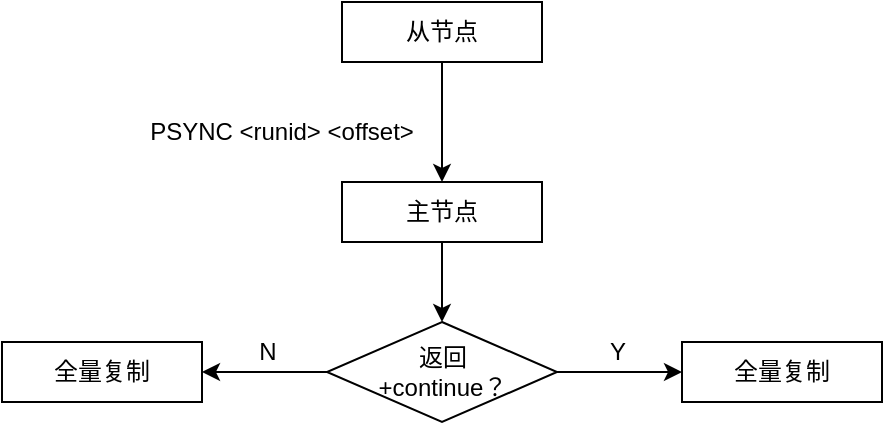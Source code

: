 <mxfile version="15.4.0" type="device"><diagram id="bIauOW6D2TlikMbBzrLU" name="第 1 页"><mxGraphModel dx="1913" dy="846" grid="1" gridSize="10" guides="1" tooltips="1" connect="1" arrows="1" fold="1" page="1" pageScale="1" pageWidth="827" pageHeight="1169" math="0" shadow="0"><root><mxCell id="0"/><mxCell id="1" parent="0"/><mxCell id="gu7t4QzpzREdDDh_gpyC-3" style="edgeStyle=orthogonalEdgeStyle;rounded=0;orthogonalLoop=1;jettySize=auto;html=1;exitX=0.5;exitY=1;exitDx=0;exitDy=0;entryX=0.5;entryY=0;entryDx=0;entryDy=0;" edge="1" parent="1" source="gu7t4QzpzREdDDh_gpyC-1" target="gu7t4QzpzREdDDh_gpyC-2"><mxGeometry relative="1" as="geometry"/></mxCell><mxCell id="gu7t4QzpzREdDDh_gpyC-1" value="从节点" style="rounded=0;whiteSpace=wrap;html=1;" vertex="1" parent="1"><mxGeometry x="160" y="80" width="100" height="30" as="geometry"/></mxCell><mxCell id="gu7t4QzpzREdDDh_gpyC-6" style="edgeStyle=orthogonalEdgeStyle;rounded=0;orthogonalLoop=1;jettySize=auto;html=1;exitX=0.5;exitY=1;exitDx=0;exitDy=0;entryX=0.5;entryY=0;entryDx=0;entryDy=0;" edge="1" parent="1" source="gu7t4QzpzREdDDh_gpyC-2" target="gu7t4QzpzREdDDh_gpyC-5"><mxGeometry relative="1" as="geometry"/></mxCell><mxCell id="gu7t4QzpzREdDDh_gpyC-2" value="主节点" style="rounded=0;whiteSpace=wrap;html=1;" vertex="1" parent="1"><mxGeometry x="160" y="170" width="100" height="30" as="geometry"/></mxCell><mxCell id="gu7t4QzpzREdDDh_gpyC-4" value="PSYNC &amp;lt;runid&amp;gt; &amp;lt;offset&amp;gt;" style="text;html=1;strokeColor=none;fillColor=none;align=center;verticalAlign=middle;whiteSpace=wrap;rounded=0;" vertex="1" parent="1"><mxGeometry x="50" y="130" width="160" height="30" as="geometry"/></mxCell><mxCell id="gu7t4QzpzREdDDh_gpyC-7" style="edgeStyle=orthogonalEdgeStyle;rounded=0;orthogonalLoop=1;jettySize=auto;html=1;exitX=0;exitY=0.5;exitDx=0;exitDy=0;" edge="1" parent="1" source="gu7t4QzpzREdDDh_gpyC-5"><mxGeometry relative="1" as="geometry"><mxPoint x="90" y="265" as="targetPoint"/></mxGeometry></mxCell><mxCell id="gu7t4QzpzREdDDh_gpyC-11" style="edgeStyle=orthogonalEdgeStyle;rounded=0;orthogonalLoop=1;jettySize=auto;html=1;exitX=1;exitY=0.5;exitDx=0;exitDy=0;entryX=0;entryY=0.5;entryDx=0;entryDy=0;" edge="1" parent="1" source="gu7t4QzpzREdDDh_gpyC-5" target="gu7t4QzpzREdDDh_gpyC-10"><mxGeometry relative="1" as="geometry"/></mxCell><mxCell id="gu7t4QzpzREdDDh_gpyC-5" value="返回&lt;br&gt;+continue？" style="rhombus;whiteSpace=wrap;html=1;" vertex="1" parent="1"><mxGeometry x="152.5" y="240" width="115" height="50" as="geometry"/></mxCell><mxCell id="gu7t4QzpzREdDDh_gpyC-8" value="全量复制" style="rounded=0;whiteSpace=wrap;html=1;" vertex="1" parent="1"><mxGeometry x="-10" y="250" width="100" height="30" as="geometry"/></mxCell><mxCell id="gu7t4QzpzREdDDh_gpyC-9" value="N" style="text;html=1;strokeColor=none;fillColor=none;align=center;verticalAlign=middle;whiteSpace=wrap;rounded=0;" vertex="1" parent="1"><mxGeometry x="92.5" y="240" width="60" height="30" as="geometry"/></mxCell><mxCell id="gu7t4QzpzREdDDh_gpyC-10" value="全量复制" style="rounded=0;whiteSpace=wrap;html=1;" vertex="1" parent="1"><mxGeometry x="330" y="250" width="100" height="30" as="geometry"/></mxCell><mxCell id="gu7t4QzpzREdDDh_gpyC-12" value="Y" style="text;html=1;strokeColor=none;fillColor=none;align=center;verticalAlign=middle;whiteSpace=wrap;rounded=0;" vertex="1" parent="1"><mxGeometry x="267.5" y="240" width="60" height="30" as="geometry"/></mxCell></root></mxGraphModel></diagram></mxfile>
